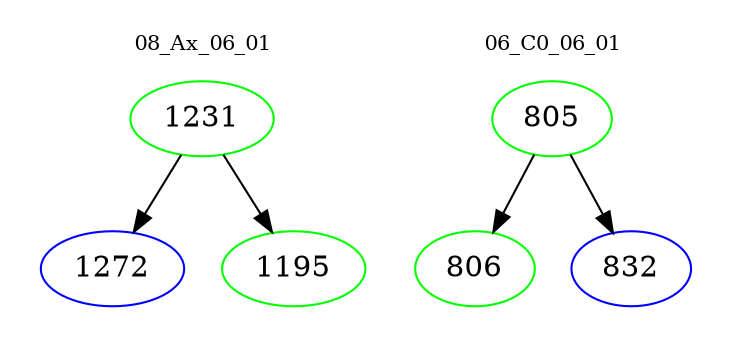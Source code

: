 digraph{
subgraph cluster_0 {
color = white
label = "08_Ax_06_01";
fontsize=10;
T0_1231 [label="1231", color="green"]
T0_1231 -> T0_1272 [color="black"]
T0_1272 [label="1272", color="blue"]
T0_1231 -> T0_1195 [color="black"]
T0_1195 [label="1195", color="green"]
}
subgraph cluster_1 {
color = white
label = "06_C0_06_01";
fontsize=10;
T1_805 [label="805", color="green"]
T1_805 -> T1_806 [color="black"]
T1_806 [label="806", color="green"]
T1_805 -> T1_832 [color="black"]
T1_832 [label="832", color="blue"]
}
}
